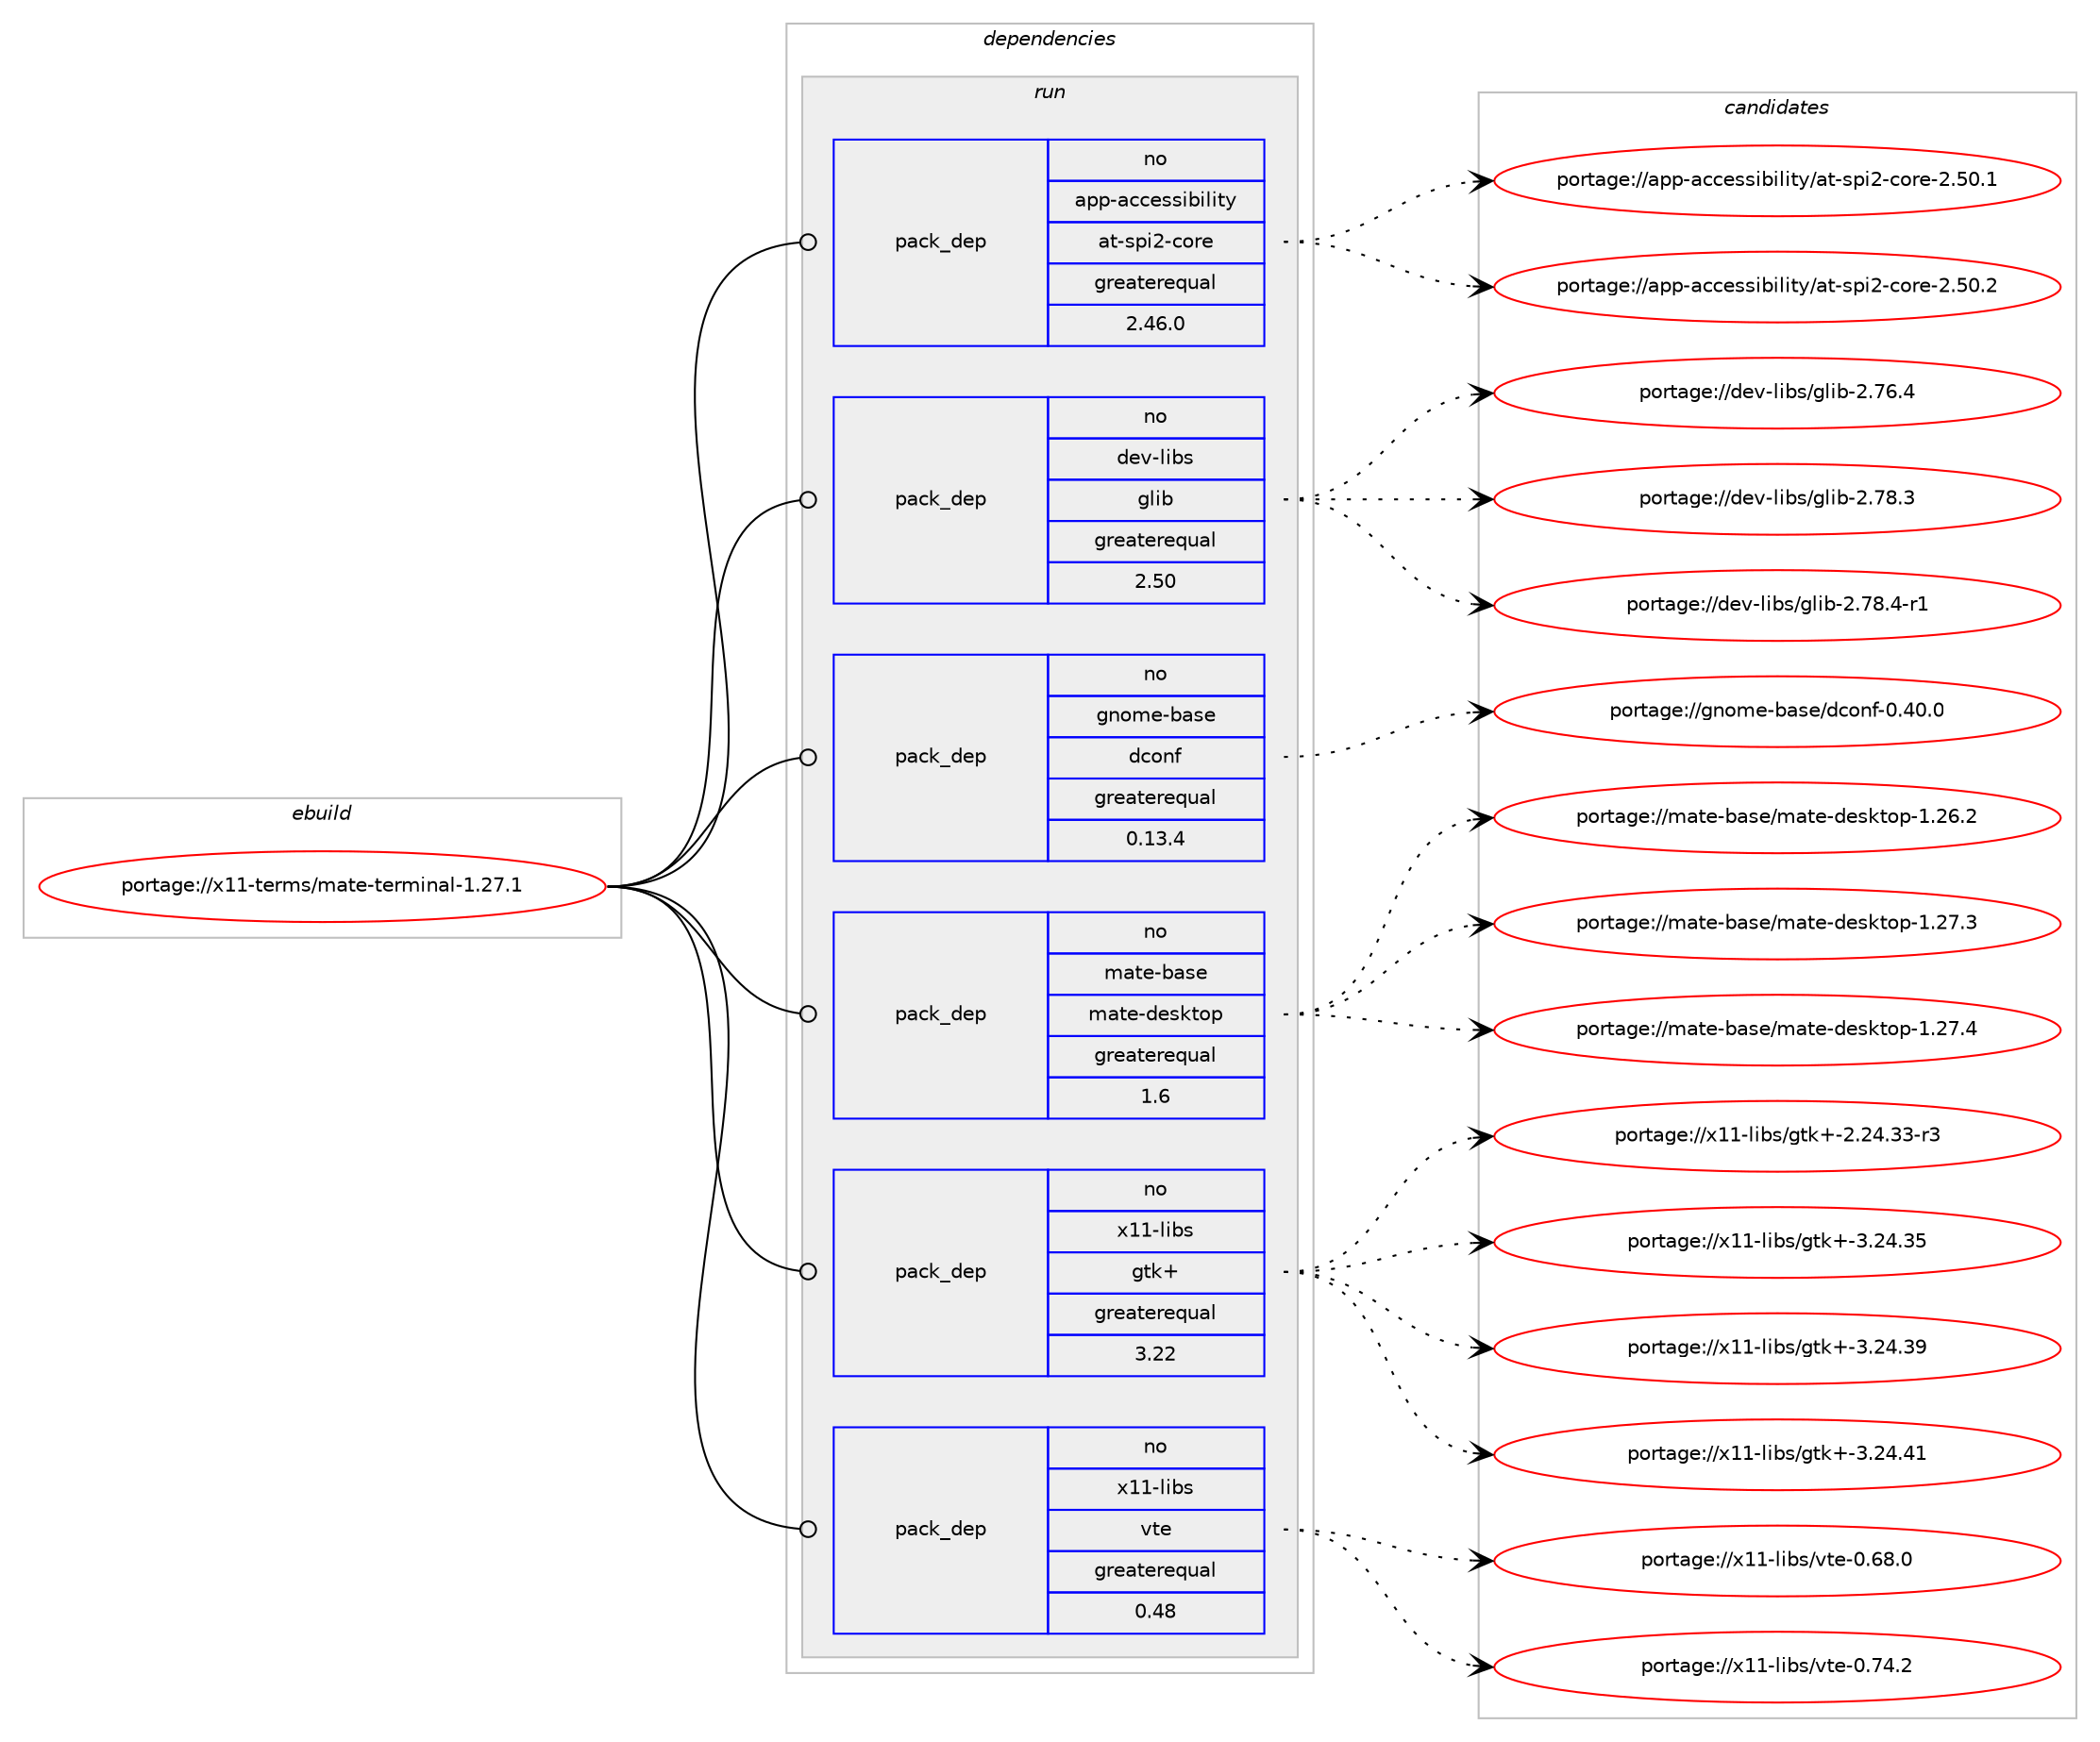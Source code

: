 digraph prolog {

# *************
# Graph options
# *************

newrank=true;
concentrate=true;
compound=true;
graph [rankdir=LR,fontname=Helvetica,fontsize=10,ranksep=1.5];#, ranksep=2.5, nodesep=0.2];
edge  [arrowhead=vee];
node  [fontname=Helvetica,fontsize=10];

# **********
# The ebuild
# **********

subgraph cluster_leftcol {
color=gray;
rank=same;
label=<<i>ebuild</i>>;
id [label="portage://x11-terms/mate-terminal-1.27.1", color=red, width=4, href="../x11-terms/mate-terminal-1.27.1.svg"];
}

# ****************
# The dependencies
# ****************

subgraph cluster_midcol {
color=gray;
label=<<i>dependencies</i>>;
subgraph cluster_compile {
fillcolor="#eeeeee";
style=filled;
label=<<i>compile</i>>;
}
subgraph cluster_compileandrun {
fillcolor="#eeeeee";
style=filled;
label=<<i>compile and run</i>>;
}
subgraph cluster_run {
fillcolor="#eeeeee";
style=filled;
label=<<i>run</i>>;
subgraph pack2731 {
dependency7230 [label=<<TABLE BORDER="0" CELLBORDER="1" CELLSPACING="0" CELLPADDING="4" WIDTH="220"><TR><TD ROWSPAN="6" CELLPADDING="30">pack_dep</TD></TR><TR><TD WIDTH="110">no</TD></TR><TR><TD>app-accessibility</TD></TR><TR><TD>at-spi2-core</TD></TR><TR><TD>greaterequal</TD></TR><TR><TD>2.46.0</TD></TR></TABLE>>, shape=none, color=blue];
}
id:e -> dependency7230:w [weight=20,style="solid",arrowhead="odot"];
subgraph pack2732 {
dependency7231 [label=<<TABLE BORDER="0" CELLBORDER="1" CELLSPACING="0" CELLPADDING="4" WIDTH="220"><TR><TD ROWSPAN="6" CELLPADDING="30">pack_dep</TD></TR><TR><TD WIDTH="110">no</TD></TR><TR><TD>dev-libs</TD></TR><TR><TD>glib</TD></TR><TR><TD>greaterequal</TD></TR><TR><TD>2.50</TD></TR></TABLE>>, shape=none, color=blue];
}
id:e -> dependency7231:w [weight=20,style="solid",arrowhead="odot"];
subgraph pack2733 {
dependency7232 [label=<<TABLE BORDER="0" CELLBORDER="1" CELLSPACING="0" CELLPADDING="4" WIDTH="220"><TR><TD ROWSPAN="6" CELLPADDING="30">pack_dep</TD></TR><TR><TD WIDTH="110">no</TD></TR><TR><TD>gnome-base</TD></TR><TR><TD>dconf</TD></TR><TR><TD>greaterequal</TD></TR><TR><TD>0.13.4</TD></TR></TABLE>>, shape=none, color=blue];
}
id:e -> dependency7232:w [weight=20,style="solid",arrowhead="odot"];
subgraph pack2734 {
dependency7233 [label=<<TABLE BORDER="0" CELLBORDER="1" CELLSPACING="0" CELLPADDING="4" WIDTH="220"><TR><TD ROWSPAN="6" CELLPADDING="30">pack_dep</TD></TR><TR><TD WIDTH="110">no</TD></TR><TR><TD>mate-base</TD></TR><TR><TD>mate-desktop</TD></TR><TR><TD>greaterequal</TD></TR><TR><TD>1.6</TD></TR></TABLE>>, shape=none, color=blue];
}
id:e -> dependency7233:w [weight=20,style="solid",arrowhead="odot"];
# *** BEGIN UNKNOWN DEPENDENCY TYPE (TODO) ***
# id -> package_dependency(portage://x11-terms/mate-terminal-1.27.1,run,no,virtual,libintl,none,[,,],[],[])
# *** END UNKNOWN DEPENDENCY TYPE (TODO) ***

# *** BEGIN UNKNOWN DEPENDENCY TYPE (TODO) ***
# id -> package_dependency(portage://x11-terms/mate-terminal-1.27.1,run,no,x11-libs,gdk-pixbuf,none,[,,],[slot(2)],[])
# *** END UNKNOWN DEPENDENCY TYPE (TODO) ***

subgraph pack2735 {
dependency7234 [label=<<TABLE BORDER="0" CELLBORDER="1" CELLSPACING="0" CELLPADDING="4" WIDTH="220"><TR><TD ROWSPAN="6" CELLPADDING="30">pack_dep</TD></TR><TR><TD WIDTH="110">no</TD></TR><TR><TD>x11-libs</TD></TR><TR><TD>gtk+</TD></TR><TR><TD>greaterequal</TD></TR><TR><TD>3.22</TD></TR></TABLE>>, shape=none, color=blue];
}
id:e -> dependency7234:w [weight=20,style="solid",arrowhead="odot"];
# *** BEGIN UNKNOWN DEPENDENCY TYPE (TODO) ***
# id -> package_dependency(portage://x11-terms/mate-terminal-1.27.1,run,no,x11-libs,libICE,none,[,,],[],[])
# *** END UNKNOWN DEPENDENCY TYPE (TODO) ***

# *** BEGIN UNKNOWN DEPENDENCY TYPE (TODO) ***
# id -> package_dependency(portage://x11-terms/mate-terminal-1.27.1,run,no,x11-libs,libSM,none,[,,],[],[])
# *** END UNKNOWN DEPENDENCY TYPE (TODO) ***

# *** BEGIN UNKNOWN DEPENDENCY TYPE (TODO) ***
# id -> package_dependency(portage://x11-terms/mate-terminal-1.27.1,run,no,x11-libs,libX11,none,[,,],[],[])
# *** END UNKNOWN DEPENDENCY TYPE (TODO) ***

# *** BEGIN UNKNOWN DEPENDENCY TYPE (TODO) ***
# id -> package_dependency(portage://x11-terms/mate-terminal-1.27.1,run,no,x11-libs,pango,none,[,,],[],[])
# *** END UNKNOWN DEPENDENCY TYPE (TODO) ***

subgraph pack2736 {
dependency7235 [label=<<TABLE BORDER="0" CELLBORDER="1" CELLSPACING="0" CELLPADDING="4" WIDTH="220"><TR><TD ROWSPAN="6" CELLPADDING="30">pack_dep</TD></TR><TR><TD WIDTH="110">no</TD></TR><TR><TD>x11-libs</TD></TR><TR><TD>vte</TD></TR><TR><TD>greaterequal</TD></TR><TR><TD>0.48</TD></TR></TABLE>>, shape=none, color=blue];
}
id:e -> dependency7235:w [weight=20,style="solid",arrowhead="odot"];
}
}

# **************
# The candidates
# **************

subgraph cluster_choices {
rank=same;
color=gray;
label=<<i>candidates</i>>;

subgraph choice2731 {
color=black;
nodesep=1;
choice97112112459799991011151151059810510810511612147971164511511210550459911111410145504653484649 [label="portage://app-accessibility/at-spi2-core-2.50.1", color=red, width=4,href="../app-accessibility/at-spi2-core-2.50.1.svg"];
choice97112112459799991011151151059810510810511612147971164511511210550459911111410145504653484650 [label="portage://app-accessibility/at-spi2-core-2.50.2", color=red, width=4,href="../app-accessibility/at-spi2-core-2.50.2.svg"];
dependency7230:e -> choice97112112459799991011151151059810510810511612147971164511511210550459911111410145504653484649:w [style=dotted,weight="100"];
dependency7230:e -> choice97112112459799991011151151059810510810511612147971164511511210550459911111410145504653484650:w [style=dotted,weight="100"];
}
subgraph choice2732 {
color=black;
nodesep=1;
choice1001011184510810598115471031081059845504655544652 [label="portage://dev-libs/glib-2.76.4", color=red, width=4,href="../dev-libs/glib-2.76.4.svg"];
choice1001011184510810598115471031081059845504655564651 [label="portage://dev-libs/glib-2.78.3", color=red, width=4,href="../dev-libs/glib-2.78.3.svg"];
choice10010111845108105981154710310810598455046555646524511449 [label="portage://dev-libs/glib-2.78.4-r1", color=red, width=4,href="../dev-libs/glib-2.78.4-r1.svg"];
dependency7231:e -> choice1001011184510810598115471031081059845504655544652:w [style=dotted,weight="100"];
dependency7231:e -> choice1001011184510810598115471031081059845504655564651:w [style=dotted,weight="100"];
dependency7231:e -> choice10010111845108105981154710310810598455046555646524511449:w [style=dotted,weight="100"];
}
subgraph choice2733 {
color=black;
nodesep=1;
choice103110111109101459897115101471009911111010245484652484648 [label="portage://gnome-base/dconf-0.40.0", color=red, width=4,href="../gnome-base/dconf-0.40.0.svg"];
dependency7232:e -> choice103110111109101459897115101471009911111010245484652484648:w [style=dotted,weight="100"];
}
subgraph choice2734 {
color=black;
nodesep=1;
choice1099711610145989711510147109971161014510010111510711611111245494650544650 [label="portage://mate-base/mate-desktop-1.26.2", color=red, width=4,href="../mate-base/mate-desktop-1.26.2.svg"];
choice1099711610145989711510147109971161014510010111510711611111245494650554651 [label="portage://mate-base/mate-desktop-1.27.3", color=red, width=4,href="../mate-base/mate-desktop-1.27.3.svg"];
choice1099711610145989711510147109971161014510010111510711611111245494650554652 [label="portage://mate-base/mate-desktop-1.27.4", color=red, width=4,href="../mate-base/mate-desktop-1.27.4.svg"];
dependency7233:e -> choice1099711610145989711510147109971161014510010111510711611111245494650544650:w [style=dotted,weight="100"];
dependency7233:e -> choice1099711610145989711510147109971161014510010111510711611111245494650554651:w [style=dotted,weight="100"];
dependency7233:e -> choice1099711610145989711510147109971161014510010111510711611111245494650554652:w [style=dotted,weight="100"];
}
subgraph choice2735 {
color=black;
nodesep=1;
choice12049494510810598115471031161074345504650524651514511451 [label="portage://x11-libs/gtk+-2.24.33-r3", color=red, width=4,href="../x11-libs/gtk+-2.24.33-r3.svg"];
choice1204949451081059811547103116107434551465052465153 [label="portage://x11-libs/gtk+-3.24.35", color=red, width=4,href="../x11-libs/gtk+-3.24.35.svg"];
choice1204949451081059811547103116107434551465052465157 [label="portage://x11-libs/gtk+-3.24.39", color=red, width=4,href="../x11-libs/gtk+-3.24.39.svg"];
choice1204949451081059811547103116107434551465052465249 [label="portage://x11-libs/gtk+-3.24.41", color=red, width=4,href="../x11-libs/gtk+-3.24.41.svg"];
dependency7234:e -> choice12049494510810598115471031161074345504650524651514511451:w [style=dotted,weight="100"];
dependency7234:e -> choice1204949451081059811547103116107434551465052465153:w [style=dotted,weight="100"];
dependency7234:e -> choice1204949451081059811547103116107434551465052465157:w [style=dotted,weight="100"];
dependency7234:e -> choice1204949451081059811547103116107434551465052465249:w [style=dotted,weight="100"];
}
subgraph choice2736 {
color=black;
nodesep=1;
choice120494945108105981154711811610145484654564648 [label="portage://x11-libs/vte-0.68.0", color=red, width=4,href="../x11-libs/vte-0.68.0.svg"];
choice120494945108105981154711811610145484655524650 [label="portage://x11-libs/vte-0.74.2", color=red, width=4,href="../x11-libs/vte-0.74.2.svg"];
dependency7235:e -> choice120494945108105981154711811610145484654564648:w [style=dotted,weight="100"];
dependency7235:e -> choice120494945108105981154711811610145484655524650:w [style=dotted,weight="100"];
}
}

}
